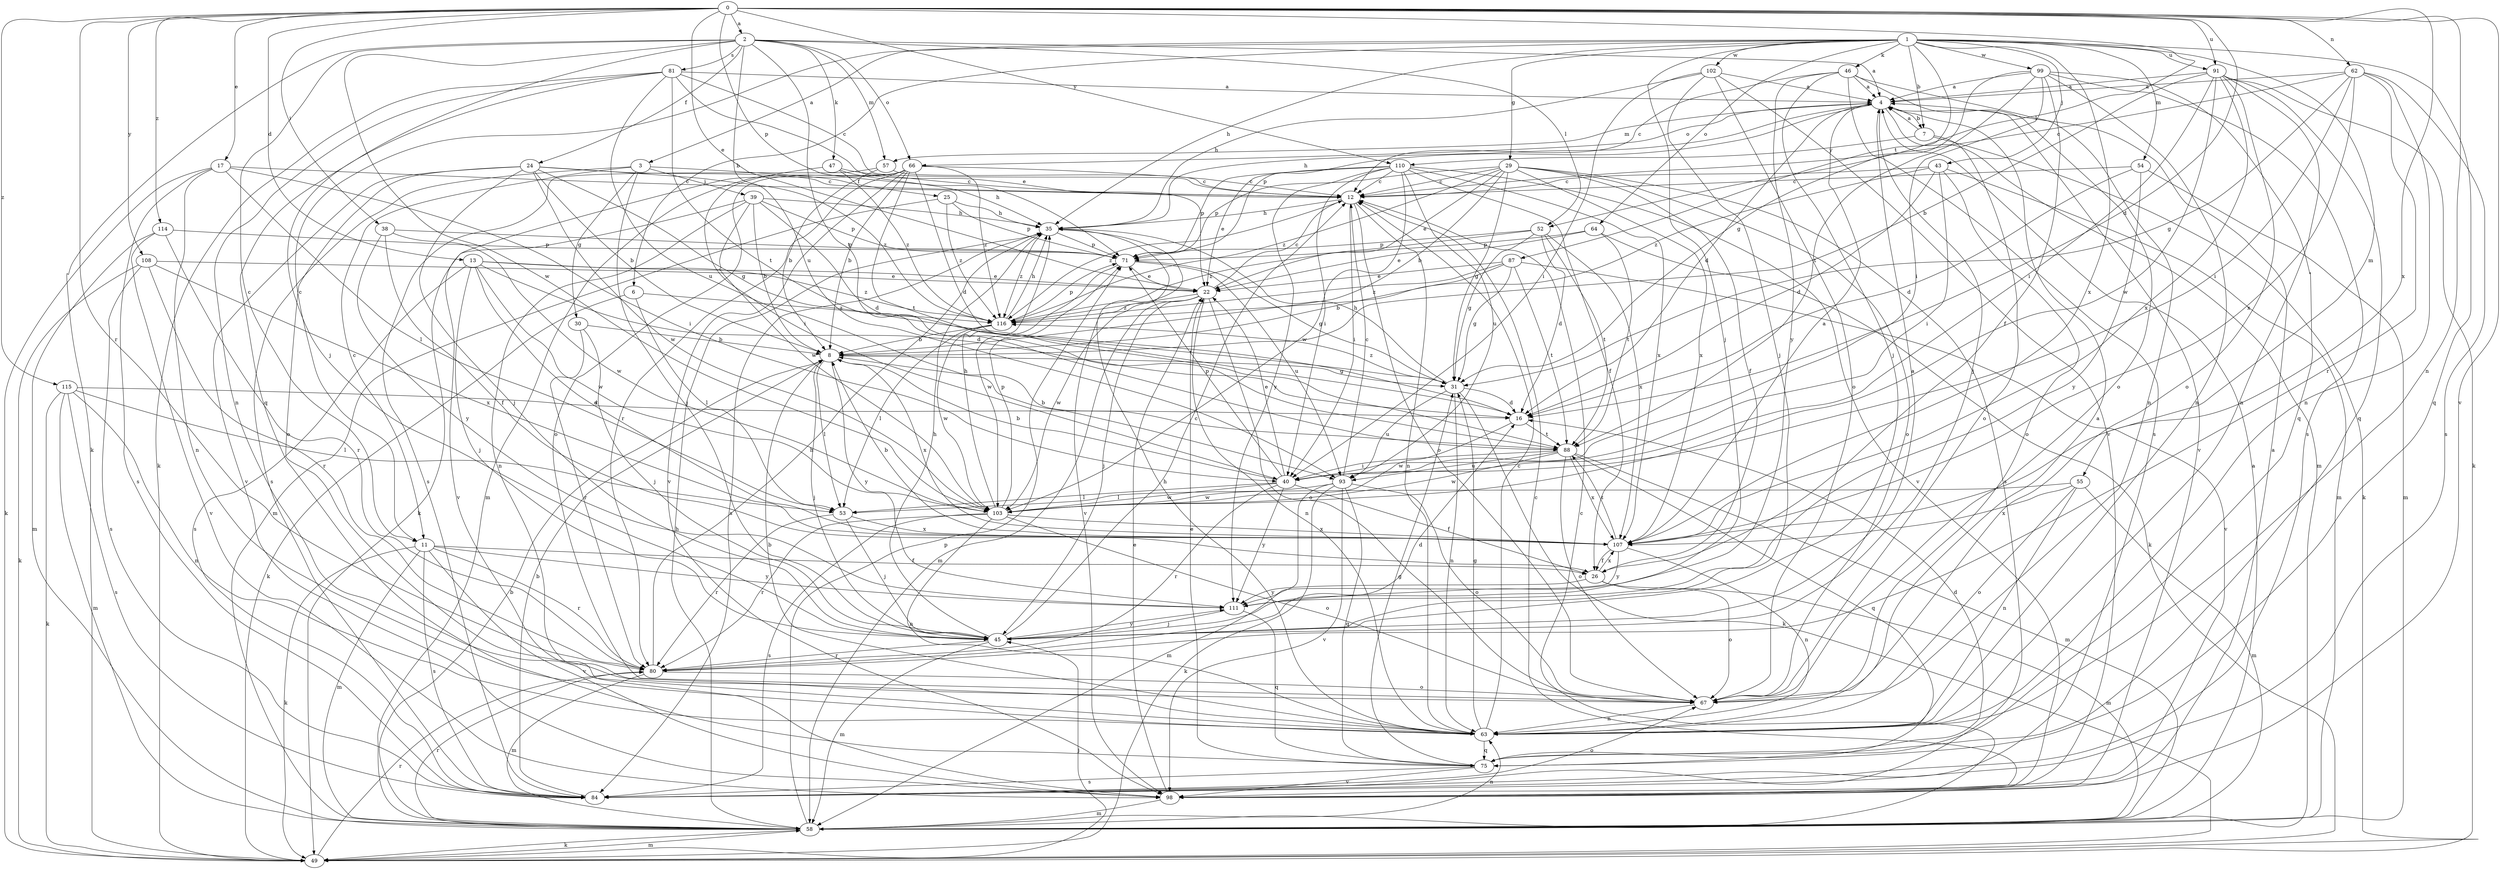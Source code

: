 strict digraph  {
0;
1;
2;
3;
4;
6;
7;
8;
11;
12;
13;
16;
17;
22;
24;
25;
26;
29;
30;
31;
35;
38;
39;
40;
43;
45;
46;
47;
49;
52;
53;
54;
55;
57;
58;
62;
63;
64;
66;
67;
71;
75;
80;
81;
84;
87;
88;
91;
93;
98;
99;
102;
103;
107;
108;
110;
111;
114;
115;
116;
0 -> 2  [label=a];
0 -> 13  [label=d];
0 -> 16  [label=d];
0 -> 17  [label=e];
0 -> 22  [label=e];
0 -> 38  [label=i];
0 -> 52  [label=l];
0 -> 62  [label=n];
0 -> 63  [label=n];
0 -> 71  [label=p];
0 -> 80  [label=r];
0 -> 91  [label=u];
0 -> 98  [label=v];
0 -> 107  [label=x];
0 -> 108  [label=y];
0 -> 110  [label=y];
0 -> 114  [label=z];
0 -> 115  [label=z];
1 -> 3  [label=a];
1 -> 6  [label=b];
1 -> 7  [label=b];
1 -> 11  [label=c];
1 -> 29  [label=g];
1 -> 35  [label=h];
1 -> 43  [label=j];
1 -> 45  [label=j];
1 -> 46  [label=k];
1 -> 54  [label=m];
1 -> 55  [label=m];
1 -> 64  [label=o];
1 -> 75  [label=q];
1 -> 87  [label=t];
1 -> 91  [label=u];
1 -> 99  [label=w];
1 -> 102  [label=w];
1 -> 107  [label=x];
2 -> 4  [label=a];
2 -> 11  [label=c];
2 -> 24  [label=f];
2 -> 47  [label=k];
2 -> 49  [label=k];
2 -> 52  [label=l];
2 -> 57  [label=m];
2 -> 66  [label=o];
2 -> 75  [label=q];
2 -> 81  [label=s];
2 -> 88  [label=t];
2 -> 93  [label=u];
2 -> 103  [label=w];
3 -> 11  [label=c];
3 -> 25  [label=f];
3 -> 30  [label=g];
3 -> 39  [label=i];
3 -> 45  [label=j];
3 -> 84  [label=s];
4 -> 7  [label=b];
4 -> 16  [label=d];
4 -> 35  [label=h];
4 -> 45  [label=j];
4 -> 57  [label=m];
4 -> 58  [label=m];
4 -> 66  [label=o];
4 -> 71  [label=p];
4 -> 98  [label=v];
6 -> 49  [label=k];
6 -> 53  [label=l];
6 -> 116  [label=z];
7 -> 4  [label=a];
7 -> 49  [label=k];
7 -> 67  [label=o];
7 -> 110  [label=y];
8 -> 31  [label=g];
8 -> 45  [label=j];
8 -> 53  [label=l];
8 -> 107  [label=x];
8 -> 111  [label=y];
11 -> 26  [label=f];
11 -> 49  [label=k];
11 -> 58  [label=m];
11 -> 80  [label=r];
11 -> 84  [label=s];
11 -> 98  [label=v];
11 -> 111  [label=y];
12 -> 35  [label=h];
12 -> 40  [label=i];
12 -> 63  [label=n];
12 -> 67  [label=o];
12 -> 116  [label=z];
13 -> 16  [label=d];
13 -> 22  [label=e];
13 -> 45  [label=j];
13 -> 84  [label=s];
13 -> 103  [label=w];
13 -> 107  [label=x];
13 -> 116  [label=z];
16 -> 88  [label=t];
16 -> 103  [label=w];
17 -> 12  [label=c];
17 -> 40  [label=i];
17 -> 49  [label=k];
17 -> 53  [label=l];
17 -> 63  [label=n];
17 -> 84  [label=s];
22 -> 12  [label=c];
22 -> 45  [label=j];
22 -> 58  [label=m];
22 -> 63  [label=n];
22 -> 67  [label=o];
22 -> 103  [label=w];
22 -> 116  [label=z];
24 -> 8  [label=b];
24 -> 12  [label=c];
24 -> 31  [label=g];
24 -> 45  [label=j];
24 -> 67  [label=o];
24 -> 98  [label=v];
24 -> 103  [label=w];
24 -> 116  [label=z];
25 -> 35  [label=h];
25 -> 58  [label=m];
25 -> 71  [label=p];
25 -> 116  [label=z];
26 -> 58  [label=m];
26 -> 67  [label=o];
26 -> 107  [label=x];
26 -> 111  [label=y];
29 -> 8  [label=b];
29 -> 12  [label=c];
29 -> 22  [label=e];
29 -> 26  [label=f];
29 -> 31  [label=g];
29 -> 67  [label=o];
29 -> 71  [label=p];
29 -> 84  [label=s];
29 -> 107  [label=x];
29 -> 116  [label=z];
30 -> 8  [label=b];
30 -> 45  [label=j];
30 -> 80  [label=r];
31 -> 16  [label=d];
31 -> 35  [label=h];
31 -> 49  [label=k];
31 -> 63  [label=n];
31 -> 93  [label=u];
31 -> 116  [label=z];
35 -> 71  [label=p];
35 -> 84  [label=s];
35 -> 98  [label=v];
35 -> 116  [label=z];
38 -> 26  [label=f];
38 -> 71  [label=p];
38 -> 103  [label=w];
38 -> 111  [label=y];
39 -> 8  [label=b];
39 -> 16  [label=d];
39 -> 35  [label=h];
39 -> 63  [label=n];
39 -> 71  [label=p];
39 -> 98  [label=v];
39 -> 103  [label=w];
40 -> 8  [label=b];
40 -> 22  [label=e];
40 -> 26  [label=f];
40 -> 53  [label=l];
40 -> 71  [label=p];
40 -> 80  [label=r];
40 -> 103  [label=w];
40 -> 111  [label=y];
43 -> 12  [label=c];
43 -> 16  [label=d];
43 -> 40  [label=i];
43 -> 58  [label=m];
43 -> 67  [label=o];
43 -> 116  [label=z];
45 -> 4  [label=a];
45 -> 12  [label=c];
45 -> 35  [label=h];
45 -> 58  [label=m];
45 -> 80  [label=r];
45 -> 111  [label=y];
46 -> 4  [label=a];
46 -> 12  [label=c];
46 -> 45  [label=j];
46 -> 63  [label=n];
46 -> 67  [label=o];
46 -> 84  [label=s];
46 -> 111  [label=y];
47 -> 12  [label=c];
47 -> 35  [label=h];
47 -> 40  [label=i];
47 -> 116  [label=z];
49 -> 45  [label=j];
49 -> 58  [label=m];
49 -> 80  [label=r];
52 -> 16  [label=d];
52 -> 31  [label=g];
52 -> 71  [label=p];
52 -> 88  [label=t];
52 -> 107  [label=x];
52 -> 116  [label=z];
53 -> 45  [label=j];
53 -> 80  [label=r];
53 -> 107  [label=x];
54 -> 12  [label=c];
54 -> 16  [label=d];
54 -> 58  [label=m];
54 -> 111  [label=y];
55 -> 53  [label=l];
55 -> 58  [label=m];
55 -> 63  [label=n];
55 -> 67  [label=o];
55 -> 107  [label=x];
57 -> 8  [label=b];
57 -> 12  [label=c];
57 -> 84  [label=s];
58 -> 4  [label=a];
58 -> 8  [label=b];
58 -> 12  [label=c];
58 -> 35  [label=h];
58 -> 49  [label=k];
58 -> 63  [label=n];
58 -> 71  [label=p];
58 -> 80  [label=r];
62 -> 4  [label=a];
62 -> 12  [label=c];
62 -> 31  [label=g];
62 -> 40  [label=i];
62 -> 63  [label=n];
62 -> 80  [label=r];
62 -> 84  [label=s];
62 -> 107  [label=x];
63 -> 4  [label=a];
63 -> 8  [label=b];
63 -> 12  [label=c];
63 -> 31  [label=g];
63 -> 35  [label=h];
63 -> 75  [label=q];
64 -> 22  [label=e];
64 -> 49  [label=k];
64 -> 71  [label=p];
64 -> 88  [label=t];
66 -> 8  [label=b];
66 -> 12  [label=c];
66 -> 16  [label=d];
66 -> 49  [label=k];
66 -> 58  [label=m];
66 -> 67  [label=o];
66 -> 80  [label=r];
66 -> 88  [label=t];
66 -> 98  [label=v];
66 -> 116  [label=z];
67 -> 63  [label=n];
71 -> 22  [label=e];
71 -> 31  [label=g];
71 -> 93  [label=u];
71 -> 103  [label=w];
75 -> 16  [label=d];
75 -> 22  [label=e];
75 -> 31  [label=g];
75 -> 84  [label=s];
75 -> 98  [label=v];
80 -> 16  [label=d];
80 -> 35  [label=h];
80 -> 58  [label=m];
80 -> 67  [label=o];
81 -> 4  [label=a];
81 -> 12  [label=c];
81 -> 22  [label=e];
81 -> 45  [label=j];
81 -> 49  [label=k];
81 -> 63  [label=n];
81 -> 88  [label=t];
81 -> 93  [label=u];
84 -> 8  [label=b];
84 -> 67  [label=o];
87 -> 8  [label=b];
87 -> 22  [label=e];
87 -> 31  [label=g];
87 -> 88  [label=t];
87 -> 98  [label=v];
87 -> 116  [label=z];
88 -> 8  [label=b];
88 -> 40  [label=i];
88 -> 58  [label=m];
88 -> 67  [label=o];
88 -> 75  [label=q];
88 -> 93  [label=u];
88 -> 103  [label=w];
88 -> 107  [label=x];
91 -> 4  [label=a];
91 -> 8  [label=b];
91 -> 40  [label=i];
91 -> 49  [label=k];
91 -> 63  [label=n];
91 -> 67  [label=o];
91 -> 75  [label=q];
91 -> 103  [label=w];
91 -> 107  [label=x];
93 -> 12  [label=c];
93 -> 49  [label=k];
93 -> 58  [label=m];
93 -> 67  [label=o];
93 -> 75  [label=q];
93 -> 98  [label=v];
93 -> 103  [label=w];
98 -> 4  [label=a];
98 -> 12  [label=c];
98 -> 22  [label=e];
98 -> 58  [label=m];
99 -> 4  [label=a];
99 -> 26  [label=f];
99 -> 31  [label=g];
99 -> 40  [label=i];
99 -> 63  [label=n];
99 -> 75  [label=q];
99 -> 84  [label=s];
99 -> 88  [label=t];
102 -> 4  [label=a];
102 -> 35  [label=h];
102 -> 40  [label=i];
102 -> 45  [label=j];
102 -> 67  [label=o];
102 -> 98  [label=v];
103 -> 35  [label=h];
103 -> 63  [label=n];
103 -> 67  [label=o];
103 -> 71  [label=p];
103 -> 80  [label=r];
103 -> 84  [label=s];
103 -> 107  [label=x];
107 -> 4  [label=a];
107 -> 8  [label=b];
107 -> 26  [label=f];
107 -> 63  [label=n];
107 -> 88  [label=t];
107 -> 111  [label=y];
108 -> 22  [label=e];
108 -> 49  [label=k];
108 -> 80  [label=r];
108 -> 84  [label=s];
108 -> 107  [label=x];
110 -> 12  [label=c];
110 -> 22  [label=e];
110 -> 26  [label=f];
110 -> 40  [label=i];
110 -> 71  [label=p];
110 -> 93  [label=u];
110 -> 98  [label=v];
110 -> 103  [label=w];
110 -> 107  [label=x];
110 -> 111  [label=y];
111 -> 45  [label=j];
111 -> 75  [label=q];
114 -> 58  [label=m];
114 -> 71  [label=p];
114 -> 80  [label=r];
114 -> 98  [label=v];
115 -> 16  [label=d];
115 -> 49  [label=k];
115 -> 53  [label=l];
115 -> 58  [label=m];
115 -> 63  [label=n];
115 -> 84  [label=s];
116 -> 8  [label=b];
116 -> 35  [label=h];
116 -> 53  [label=l];
116 -> 71  [label=p];
116 -> 103  [label=w];
}
